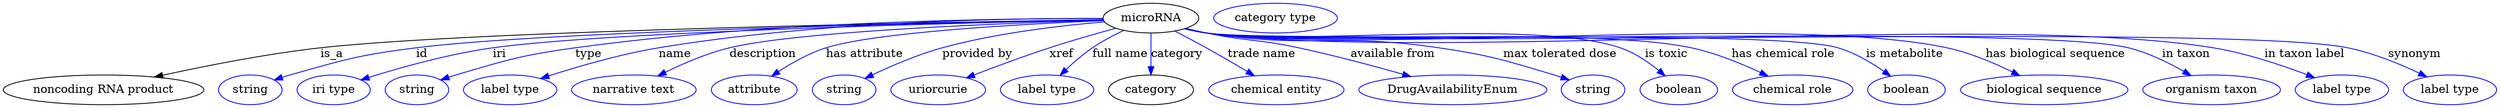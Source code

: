 digraph {
	graph [bb="0,0,3018.1,123"];
	node [label="\N"];
	microRNA	[height=0.5,
		label=microRNA,
		pos="1389.5,105",
		width=1.6068];
	"noncoding RNA product"	[height=0.5,
		pos="121.54,18",
		width=3.3761];
	microRNA -> "noncoding RNA product"	[label=is_a,
		lp="398.54,61.5",
		pos="e,183.31,33.516 1331.9,103.15 1147.1,100.26 570.08,89.744 384.54,69 319.23,61.698 245.84,47.211 193.21,35.702"];
	id	[color=blue,
		height=0.5,
		label=string,
		pos="299.54,18",
		width=1.0652];
	microRNA -> id	[color=blue,
		label=id,
		lp="507.54,61.5",
		pos="e,328.54,29.941 1331.8,103.03 1161.3,99.97 662.2,89.46 500.54,69 431.53,60.266 414.46,54.984 347.54,36 344.43,35.119 341.24,34.144 \
338.04,33.12",
		style=solid];
	iri	[color=blue,
		height=0.5,
		label="iri type",
		pos="400.54,18",
		width=1.2277];
	microRNA -> iri	[color=blue,
		label=iri,
		lp="601.54,61.5",
		pos="e,433.54,30.034 1332,102.88 1174,99.593 736.28,88.9 593.54,69 540.99,61.673 482.16,45.192 443.43,33.147",
		style=solid];
	type	[color=blue,
		height=0.5,
		label=string,
		pos="501.54,18",
		width=1.0652];
	microRNA -> type	[color=blue,
		label=type,
		lp="708.54,61.5",
		pos="e,530.19,29.989 1331.4,104.51 1211.4,104.8 927.76,101.6 692.54,69 627.5,59.986 611.53,54.534 548.54,36 545.64,35.146 542.65,34.209 \
539.66,33.227",
		style=solid];
	name	[color=blue,
		height=0.5,
		label="label type",
		pos="614.54,18",
		width=1.5707];
	microRNA -> name	[color=blue,
		label=name,
		lp="812.54,61.5",
		pos="e,651.17,31.796 1331.4,104.72 1224.2,105.14 988.11,101.81 792.54,69 746.96,61.355 696.36,46.496 660.79,34.954",
		style=solid];
	description	[color=blue,
		height=0.5,
		label="narrative text",
		pos="764.54,18",
		width=2.0943];
	microRNA -> description	[color=blue,
		label=description,
		lp="919.04,61.5",
		pos="e,793.09,34.833 1332,102.55 1217.1,99.236 963.06,89.761 878.54,69 852.03,62.489 823.93,50.231 802.26,39.482",
		style=solid];
	"has attribute"	[color=blue,
		height=0.5,
		label=attribute,
		pos="909.54,18",
		width=1.4443];
	microRNA -> "has attribute"	[color=blue,
		label="has attribute",
		lp="1042.5,61.5",
		pos="e,930.22,34.532 1332.4,101.98 1238.8,98.156 1056.7,88.441 995.54,69 975.26,62.558 954.59,50.738 938.59,40.208",
		style=solid];
	"provided by"	[color=blue,
		height=0.5,
		label=string,
		pos="1017.5,18",
		width=1.0652];
	microRNA -> "provided by"	[color=blue,
		label="provided by",
		lp="1179,61.5",
		pos="e,1042.8,31.918 1333.4,100.44 1281.6,96.172 1202.8,87.175 1136.5,69 1107.1,60.927 1075.3,47.287 1052,36.291",
		style=solid];
	xref	[color=blue,
		height=0.5,
		label=uriorcurie,
		pos="1131.5,18",
		width=1.5887];
	microRNA -> xref	[color=blue,
		label=xref,
		lp="1281,61.5",
		pos="e,1165.7,32.481 1346.9,92.737 1323.1,86.239 1293,77.658 1266.5,69 1235.8,58.946 1201.6,46.273 1175.3,36.202",
		style=solid];
	"full name"	[color=blue,
		height=0.5,
		label="label type",
		pos="1263.5,18",
		width=1.5707];
	microRNA -> "full name"	[color=blue,
		label="full name",
		lp="1352,61.5",
		pos="e,1279.4,35.611 1356.7,90.145 1344.3,84.33 1330.4,77.045 1318.5,69 1307.4,61.395 1296.1,51.649 1286.8,42.784",
		style=solid];
	category	[height=0.5,
		pos="1389.5,18",
		width=1.4263];
	microRNA -> category	[color=blue,
		label=category,
		lp="1421,61.5",
		pos="e,1389.5,36.175 1389.5,86.799 1389.5,75.163 1389.5,59.548 1389.5,46.237",
		style=solid];
	"trade name"	[color=blue,
		height=0.5,
		label="chemical entity",
		pos="1540.5,18",
		width=2.2748];
	microRNA -> "trade name"	[color=blue,
		label="trade name",
		lp="1523.5,61.5",
		pos="e,1514.3,35.143 1418.4,89.359 1430.3,83.217 1444.2,75.909 1456.5,69 1472.7,59.957 1490.4,49.52 1505.4,40.529",
		style=solid];
	"available from"	[color=blue,
		height=0.5,
		label=DrugAvailabilityEnum,
		pos="1754.5,18",
		width=3.1594];
	microRNA -> "available from"	[color=blue,
		label="available from",
		lp="1682,61.5",
		pos="e,1703.6,34.227 1431.9,92.635 1440.1,90.627 1448.5,88.653 1456.5,87 1505.9,76.79 1519.2,79.558 1568.5,69 1610.7,59.975 1657.5,47.364 \
1693.7,37.066",
		style=solid];
	"max tolerated dose"	[color=blue,
		height=0.5,
		label=string,
		pos="1924.5,18",
		width=1.0652];
	microRNA -> "max tolerated dose"	[color=blue,
		label="max tolerated dose",
		lp="1884.5,61.5",
		pos="e,1895.9,29.96 1430.8,92.275 1439.2,90.224 1448.1,88.326 1456.5,87 1580.2,67.528 1613.8,87.42 1737.5,69 1800.8,59.59 1816.3,54.236 \
1877.5,36 1880.4,35.137 1883.4,34.193 1886.4,33.207",
		style=solid];
	"is toxic"	[color=blue,
		height=0.5,
		label=boolean,
		pos="2027.5,18",
		width=1.2999];
	microRNA -> "is toxic"	[color=blue,
		label="is toxic",
		lp="2013.5,61.5",
		pos="e,2011,35.113 1430.4,92.176 1438.9,90.105 1448,88.225 1456.5,87 1566.8,71.212 1852.1,104.9 1957.5,69 1974.4,63.276 1990.7,52.077 \
2003.3,41.726",
		style=solid];
	"has chemical role"	[color=blue,
		height=0.5,
		label="chemical role",
		pos="2165.5,18",
		width=2.022];
	microRNA -> "has chemical role"	[color=blue,
		label="has chemical role",
		lp="2155,61.5",
		pos="e,2135.9,34.663 1430.4,92.141 1438.9,90.073 1448,88.202 1456.5,87 1585.8,68.844 1915.9,96.18 2043.5,69 2072.5,62.841 2103.3,50.163 \
2126.7,39.115",
		style=solid];
	"is metabolite"	[color=blue,
		height=0.5,
		label=boolean,
		pos="2303.5,18",
		width=1.2999];
	microRNA -> "is metabolite"	[color=blue,
		label="is metabolite",
		lp="2302.5,61.5",
		pos="e,2284.4,34.72 1430.4,92.093 1438.9,90.029 1448,88.172 1456.5,87 1540.8,75.472 2140,92.949 2221.5,69 2241.2,63.229 2260.9,51.477 \
2276,40.817",
		style=solid];
	"has biological sequence"	[color=blue,
		height=0.5,
		label="biological sequence",
		pos="2469.5,18",
		width=2.8164];
	microRNA -> "has biological sequence"	[color=blue,
		label="has biological sequence",
		lp="2485,61.5",
		pos="e,2440.1,35.494 1430.4,92.07 1438.9,90.007 1448,88.157 1456.5,87 1654.1,60.309 2158.7,111.25 2353.5,69 2380.5,63.145 2409.1,50.941 \
2431.1,40.056",
		style=solid];
	"in taxon"	[color=blue,
		height=0.5,
		label="organism taxon",
		pos="2672.5,18",
		width=2.3109];
	microRNA -> "in taxon"	[color=blue,
		label="in taxon",
		lp="2642.5,61.5",
		pos="e,2648.1,35.277 1430,92.13 1438.7,90.035 1447.9,88.156 1456.5,87 1579.6,70.626 2453,98.734 2573.5,69 2596.8,63.252 2620.9,51.254 \
2639.5,40.451",
		style=solid];
	"in taxon label"	[color=blue,
		height=0.5,
		label="label type",
		pos="2830.5,18",
		width=1.5707];
	microRNA -> "in taxon label"	[color=blue,
		label="in taxon label",
		lp="2785,61.5",
		pos="e,2797.7,32.76 1430,92.121 1438.7,90.026 1447.9,88.15 1456.5,87 1725.1,51.443 2408.2,113.07 2675.5,69 2714.7,62.546 2757.5,48.146 \
2788.2,36.449",
		style=solid];
	synonym	[color=blue,
		height=0.5,
		label="label type",
		pos="2961.5,18",
		width=1.5707];
	microRNA -> synonym	[color=blue,
		label=synonym,
		lp="2918.5,61.5",
		pos="e,2933.4,33.852 1430,92.11 1438.7,90.015 1447.9,88.142 1456.5,87 1608.7,66.991 2687.1,99.21 2837.5,69 2867.9,62.908 2900.2,49.603 \
2924.3,38.249",
		style=solid];
	"named thing_category"	[color=blue,
		height=0.5,
		label="category type",
		pos="1540.5,105",
		width=2.0762];
}
